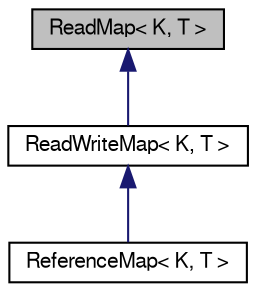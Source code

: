digraph "ReadMap&lt; K, T &gt;"
{
 // LATEX_PDF_SIZE
  edge [fontname="FreeSans",fontsize="10",labelfontname="FreeSans",labelfontsize="10"];
  node [fontname="FreeSans",fontsize="10",shape=record];
  Node0 [label="ReadMap\< K, T \>",height=0.2,width=0.4,color="black", fillcolor="grey75", style="filled", fontcolor="black",tooltip="Readable map concept."];
  Node0 -> Node1 [dir="back",color="midnightblue",fontsize="10",style="solid",fontname="FreeSans"];
  Node1 [label="ReadWriteMap\< K, T \>",height=0.2,width=0.4,color="black", fillcolor="white", style="filled",URL="$a05293.html",tooltip="Read/writable map concept."];
  Node1 -> Node2 [dir="back",color="midnightblue",fontsize="10",style="solid",fontname="FreeSans"];
  Node2 [label="ReferenceMap\< K, T \>",height=0.2,width=0.4,color="black", fillcolor="white", style="filled",URL="$a05301.html",tooltip="Dereferable map concept."];
}
